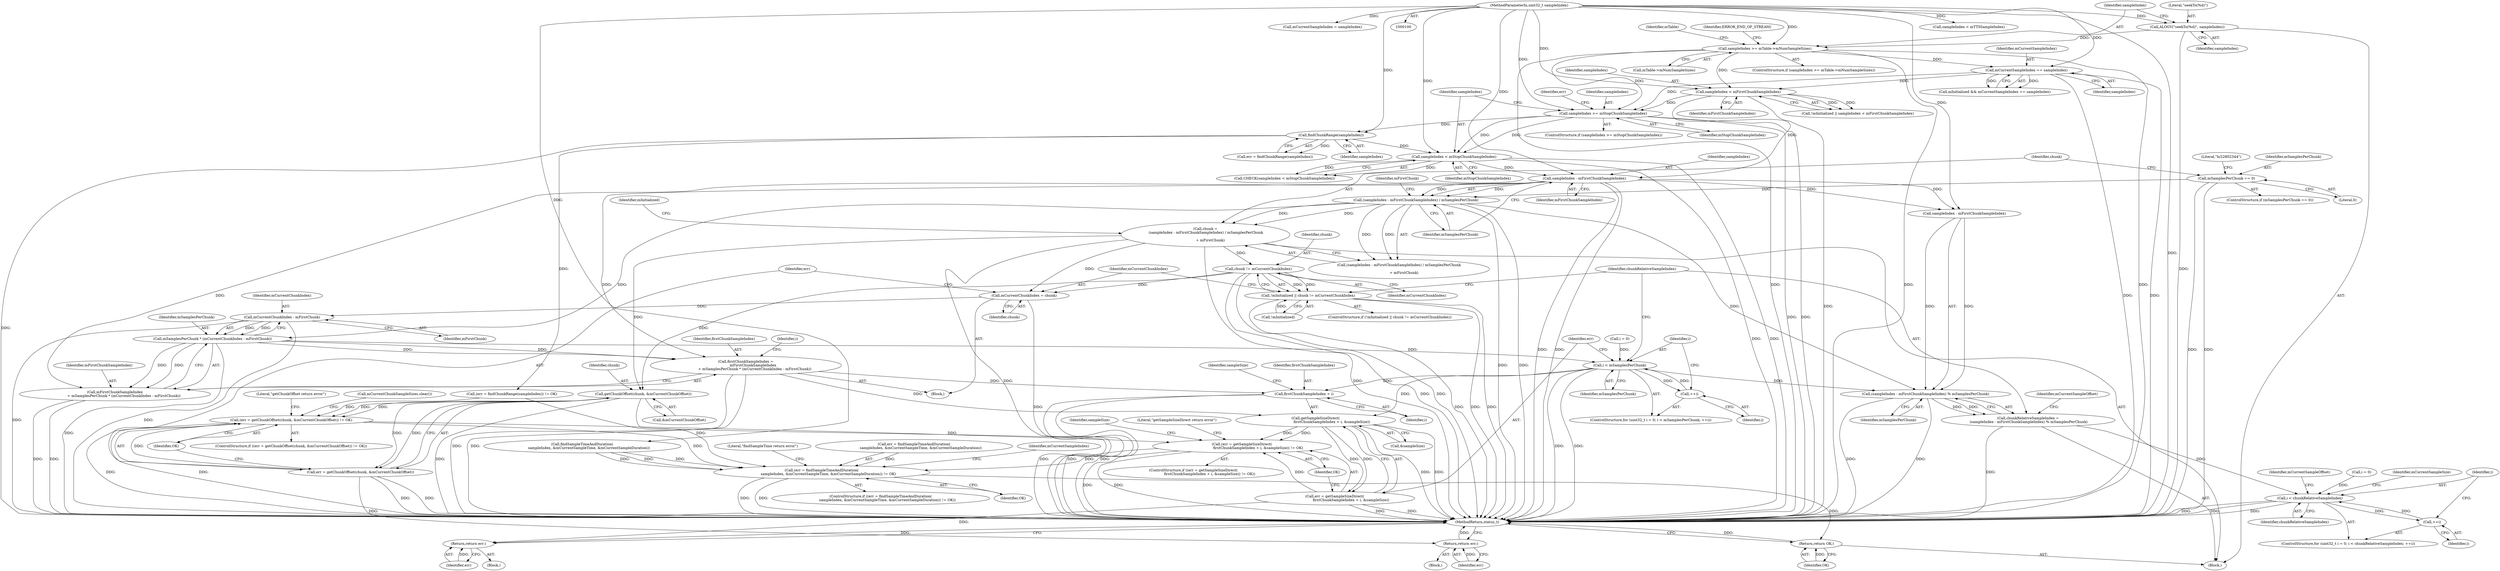 digraph "1_Android_89c03b3b9ff74a507a8b8334c50b08b334483556@integer" {
"1000192" [label="(Call,chunk =\n (sampleIndex - mFirstChunkSampleIndex) / mSamplesPerChunk\n\n         + mFirstChunk)"];
"1000195" [label="(Call,(sampleIndex - mFirstChunkSampleIndex) / mSamplesPerChunk)"];
"1000196" [label="(Call,sampleIndex - mFirstChunkSampleIndex)"];
"1000179" [label="(Call,sampleIndex < mStopChunkSampleIndex)"];
"1000170" [label="(Call,findChunkRange(sampleIndex))"];
"1000161" [label="(Call,sampleIndex >= mStopChunkSampleIndex)"];
"1000107" [label="(Call,sampleIndex >= mTable->mNumSampleSizes)"];
"1000103" [label="(Call,ALOGV(\"seekTo(%d)\", sampleIndex))"];
"1000101" [label="(MethodParameterIn,uint32_t sampleIndex)"];
"1000155" [label="(Call,sampleIndex < mFirstChunkSampleIndex)"];
"1000145" [label="(Call,mCurrentSampleIndex == sampleIndex)"];
"1000183" [label="(Call,mSamplesPerChunk == 0)"];
"1000205" [label="(Call,chunk != mCurrentChunkIndex)"];
"1000202" [label="(Call,!mInitialized || chunk != mCurrentChunkIndex)"];
"1000209" [label="(Call,mCurrentChunkIndex = chunk)"];
"1000235" [label="(Call,mCurrentChunkIndex - mFirstChunk)"];
"1000233" [label="(Call,mSamplesPerChunk * (mCurrentChunkIndex - mFirstChunk))"];
"1000229" [label="(Call,firstChunkSampleIndex =\n             mFirstChunkSampleIndex\n                + mSamplesPerChunk * (mCurrentChunkIndex - mFirstChunk))"];
"1000254" [label="(Call,getSampleSizeDirect(\n                             firstChunkSampleIndex + i, &sampleSize))"];
"1000251" [label="(Call,(err = getSampleSizeDirect(\n                             firstChunkSampleIndex + i, &sampleSize)) != OK)"];
"1000322" [label="(Call,(err = findSampleTimeAndDuration(\n            sampleIndex, &mCurrentSampleTime, &mCurrentSampleDuration)) != OK)"];
"1000343" [label="(Return,return OK;)"];
"1000252" [label="(Call,err = getSampleSizeDirect(\n                             firstChunkSampleIndex + i, &sampleSize))"];
"1000264" [label="(Return,return err;)"];
"1000255" [label="(Call,firstChunkSampleIndex + i)"];
"1000231" [label="(Call,mFirstChunkSampleIndex\n                + mSamplesPerChunk * (mCurrentChunkIndex - mFirstChunk))"];
"1000243" [label="(Call,i < mSamplesPerChunk)"];
"1000246" [label="(Call,++i)"];
"1000271" [label="(Call,(sampleIndex - mFirstChunkSampleIndex) % mSamplesPerChunk)"];
"1000269" [label="(Call,chunkRelativeSampleIndex =\n (sampleIndex - mFirstChunkSampleIndex) % mSamplesPerChunk)"];
"1000284" [label="(Call,i < chunkRelativeSampleIndex)"];
"1000287" [label="(Call,++i)"];
"1000217" [label="(Call,getChunkOffset(chunk, &mCurrentChunkOffset))"];
"1000214" [label="(Call,(err = getChunkOffset(chunk, &mCurrentChunkOffset)) != OK)"];
"1000215" [label="(Call,err = getChunkOffset(chunk, &mCurrentChunkOffset))"];
"1000225" [label="(Return,return err;)"];
"1000188" [label="(Literal,\"b/22802344\")"];
"1000343" [label="(Return,return OK;)"];
"1000323" [label="(Call,err = findSampleTimeAndDuration(\n            sampleIndex, &mCurrentSampleTime, &mCurrentSampleDuration))"];
"1000194" [label="(Call,(sampleIndex - mFirstChunkSampleIndex) / mSamplesPerChunk\n\n         + mFirstChunk)"];
"1000145" [label="(Call,mCurrentSampleIndex == sampleIndex)"];
"1000338" [label="(Identifier,mCurrentSampleIndex)"];
"1000206" [label="(Identifier,chunk)"];
"1000264" [label="(Return,return err;)"];
"1000183" [label="(Call,mSamplesPerChunk == 0)"];
"1000198" [label="(Identifier,mFirstChunkSampleIndex)"];
"1000102" [label="(Block,)"];
"1000155" [label="(Call,sampleIndex < mFirstChunkSampleIndex)"];
"1000240" [label="(Call,i = 0)"];
"1000247" [label="(Identifier,i)"];
"1000215" [label="(Call,err = getChunkOffset(chunk, &mCurrentChunkOffset))"];
"1000250" [label="(ControlStructure,if ((err = getSampleSizeDirect(\n                             firstChunkSampleIndex + i, &sampleSize)) != OK))"];
"1000271" [label="(Call,(sampleIndex - mFirstChunkSampleIndex) % mSamplesPerChunk)"];
"1000169" [label="(Identifier,err)"];
"1000208" [label="(Block,)"];
"1000253" [label="(Identifier,err)"];
"1000105" [label="(Identifier,sampleIndex)"];
"1000286" [label="(Identifier,chunkRelativeSampleIndex)"];
"1000167" [label="(Call,(err = findChunkRange(sampleIndex)) != OK)"];
"1000221" [label="(Identifier,OK)"];
"1000296" [label="(Identifier,mCurrentSampleSize)"];
"1000222" [label="(Block,)"];
"1000345" [label="(MethodReturn,status_t)"];
"1000231" [label="(Call,mFirstChunkSampleIndex\n                + mSamplesPerChunk * (mCurrentChunkIndex - mFirstChunk))"];
"1000146" [label="(Identifier,mCurrentSampleIndex)"];
"1000291" [label="(Identifier,mCurrentSampleOffset)"];
"1000182" [label="(ControlStructure,if (mSamplesPerChunk == 0))"];
"1000204" [label="(Identifier,mInitialized)"];
"1000109" [label="(Call,mTable->mNumSampleSizes)"];
"1000217" [label="(Call,getChunkOffset(chunk, &mCurrentChunkOffset))"];
"1000184" [label="(Identifier,mSamplesPerChunk)"];
"1000233" [label="(Call,mSamplesPerChunk * (mCurrentChunkIndex - mFirstChunk))"];
"1000205" [label="(Call,chunk != mCurrentChunkIndex)"];
"1000211" [label="(Identifier,chunk)"];
"1000143" [label="(Call,mInitialized && mCurrentSampleIndex == sampleIndex)"];
"1000213" [label="(ControlStructure,if ((err = getChunkOffset(chunk, &mCurrentChunkOffset)) != OK))"];
"1000192" [label="(Call,chunk =\n (sampleIndex - mFirstChunkSampleIndex) / mSamplesPerChunk\n\n         + mFirstChunk)"];
"1000214" [label="(Call,(err = getChunkOffset(chunk, &mCurrentChunkOffset)) != OK)"];
"1000251" [label="(Call,(err = getSampleSizeDirect(\n                             firstChunkSampleIndex + i, &sampleSize)) != OK)"];
"1000232" [label="(Identifier,mFirstChunkSampleIndex)"];
"1000119" [label="(Identifier,mTable)"];
"1000243" [label="(Call,i < mSamplesPerChunk)"];
"1000254" [label="(Call,getSampleSizeDirect(\n                             firstChunkSampleIndex + i, &sampleSize))"];
"1000103" [label="(Call,ALOGV(\"seekTo(%d)\", sampleIndex))"];
"1000178" [label="(Call,CHECK(sampleIndex < mStopChunkSampleIndex))"];
"1000255" [label="(Call,firstChunkSampleIndex + i)"];
"1000230" [label="(Identifier,firstChunkSampleIndex)"];
"1000334" [label="(Literal,\"findSampleTime return error\")"];
"1000195" [label="(Call,(sampleIndex - mFirstChunkSampleIndex) / mSamplesPerChunk)"];
"1000229" [label="(Call,firstChunkSampleIndex =\n             mFirstChunkSampleIndex\n                + mSamplesPerChunk * (mCurrentChunkIndex - mFirstChunk))"];
"1000207" [label="(Identifier,mCurrentChunkIndex)"];
"1000301" [label="(Call,sampleIndex < mTTSSampleIndex)"];
"1000267" [label="(Identifier,sampleSize)"];
"1000252" [label="(Call,err = getSampleSizeDirect(\n                             firstChunkSampleIndex + i, &sampleSize))"];
"1000236" [label="(Identifier,mCurrentChunkIndex)"];
"1000270" [label="(Identifier,chunkRelativeSampleIndex)"];
"1000160" [label="(ControlStructure,if (sampleIndex >= mStopChunkSampleIndex))"];
"1000272" [label="(Call,sampleIndex - mFirstChunkSampleIndex)"];
"1000235" [label="(Call,mCurrentChunkIndex - mFirstChunk)"];
"1000244" [label="(Identifier,i)"];
"1000238" [label="(ControlStructure,for (uint32_t i = 0; i < mSamplesPerChunk; ++i))"];
"1000209" [label="(Call,mCurrentChunkIndex = chunk)"];
"1000171" [label="(Identifier,sampleIndex)"];
"1000237" [label="(Identifier,mFirstChunk)"];
"1000163" [label="(Identifier,mStopChunkSampleIndex)"];
"1000261" [label="(Block,)"];
"1000219" [label="(Call,&mCurrentChunkOffset)"];
"1000162" [label="(Identifier,sampleIndex)"];
"1000260" [label="(Identifier,OK)"];
"1000114" [label="(Identifier,ERROR_END_OF_STREAM)"];
"1000152" [label="(Call,!mInitialized || sampleIndex < mFirstChunkSampleIndex)"];
"1000201" [label="(ControlStructure,if (!mInitialized || chunk != mCurrentChunkIndex))"];
"1000256" [label="(Identifier,firstChunkSampleIndex)"];
"1000259" [label="(Identifier,sampleSize)"];
"1000200" [label="(Identifier,mFirstChunk)"];
"1000337" [label="(Call,mCurrentSampleIndex = sampleIndex)"];
"1000203" [label="(Call,!mInitialized)"];
"1000241" [label="(Identifier,i)"];
"1000279" [label="(ControlStructure,for (uint32_t i = 0; i < chunkRelativeSampleIndex; ++i))"];
"1000218" [label="(Identifier,chunk)"];
"1000321" [label="(ControlStructure,if ((err = findSampleTimeAndDuration(\n            sampleIndex, &mCurrentSampleTime, &mCurrentSampleDuration)) != OK))"];
"1000104" [label="(Literal,\"seekTo(%d)\")"];
"1000322" [label="(Call,(err = findSampleTimeAndDuration(\n            sampleIndex, &mCurrentSampleTime, &mCurrentSampleDuration)) != OK)"];
"1000234" [label="(Identifier,mSamplesPerChunk)"];
"1000284" [label="(Call,i < chunkRelativeSampleIndex)"];
"1000325" [label="(Call,findSampleTimeAndDuration(\n            sampleIndex, &mCurrentSampleTime, &mCurrentSampleDuration))"];
"1000224" [label="(Literal,\"getChunkOffset return error\")"];
"1000168" [label="(Call,err = findChunkRange(sampleIndex))"];
"1000193" [label="(Identifier,chunk)"];
"1000287" [label="(Call,++i)"];
"1000185" [label="(Literal,0)"];
"1000216" [label="(Identifier,err)"];
"1000179" [label="(Call,sampleIndex < mStopChunkSampleIndex)"];
"1000263" [label="(Literal,\"getSampleSizeDirect return error\")"];
"1000269" [label="(Call,chunkRelativeSampleIndex =\n (sampleIndex - mFirstChunkSampleIndex) % mSamplesPerChunk)"];
"1000245" [label="(Identifier,mSamplesPerChunk)"];
"1000197" [label="(Identifier,sampleIndex)"];
"1000107" [label="(Call,sampleIndex >= mTable->mNumSampleSizes)"];
"1000226" [label="(Identifier,err)"];
"1000161" [label="(Call,sampleIndex >= mStopChunkSampleIndex)"];
"1000180" [label="(Identifier,sampleIndex)"];
"1000101" [label="(MethodParameterIn,uint32_t sampleIndex)"];
"1000281" [label="(Call,i = 0)"];
"1000170" [label="(Call,findChunkRange(sampleIndex))"];
"1000277" [label="(Identifier,mCurrentSampleOffset)"];
"1000210" [label="(Identifier,mCurrentChunkIndex)"];
"1000331" [label="(Identifier,OK)"];
"1000181" [label="(Identifier,mStopChunkSampleIndex)"];
"1000258" [label="(Call,&sampleSize)"];
"1000147" [label="(Identifier,sampleIndex)"];
"1000202" [label="(Call,!mInitialized || chunk != mCurrentChunkIndex)"];
"1000106" [label="(ControlStructure,if (sampleIndex >= mTable->mNumSampleSizes))"];
"1000199" [label="(Identifier,mSamplesPerChunk)"];
"1000108" [label="(Identifier,sampleIndex)"];
"1000257" [label="(Identifier,i)"];
"1000227" [label="(Call,mCurrentChunkSampleSizes.clear())"];
"1000275" [label="(Identifier,mSamplesPerChunk)"];
"1000157" [label="(Identifier,mFirstChunkSampleIndex)"];
"1000285" [label="(Identifier,i)"];
"1000344" [label="(Identifier,OK)"];
"1000265" [label="(Identifier,err)"];
"1000225" [label="(Return,return err;)"];
"1000156" [label="(Identifier,sampleIndex)"];
"1000246" [label="(Call,++i)"];
"1000196" [label="(Call,sampleIndex - mFirstChunkSampleIndex)"];
"1000288" [label="(Identifier,i)"];
"1000192" -> "1000102"  [label="AST: "];
"1000192" -> "1000194"  [label="CFG: "];
"1000193" -> "1000192"  [label="AST: "];
"1000194" -> "1000192"  [label="AST: "];
"1000204" -> "1000192"  [label="CFG: "];
"1000192" -> "1000345"  [label="DDG: "];
"1000192" -> "1000345"  [label="DDG: "];
"1000195" -> "1000192"  [label="DDG: "];
"1000195" -> "1000192"  [label="DDG: "];
"1000192" -> "1000205"  [label="DDG: "];
"1000192" -> "1000209"  [label="DDG: "];
"1000192" -> "1000217"  [label="DDG: "];
"1000195" -> "1000194"  [label="AST: "];
"1000195" -> "1000199"  [label="CFG: "];
"1000196" -> "1000195"  [label="AST: "];
"1000199" -> "1000195"  [label="AST: "];
"1000200" -> "1000195"  [label="CFG: "];
"1000195" -> "1000345"  [label="DDG: "];
"1000195" -> "1000345"  [label="DDG: "];
"1000195" -> "1000194"  [label="DDG: "];
"1000195" -> "1000194"  [label="DDG: "];
"1000196" -> "1000195"  [label="DDG: "];
"1000196" -> "1000195"  [label="DDG: "];
"1000183" -> "1000195"  [label="DDG: "];
"1000195" -> "1000233"  [label="DDG: "];
"1000195" -> "1000271"  [label="DDG: "];
"1000196" -> "1000198"  [label="CFG: "];
"1000197" -> "1000196"  [label="AST: "];
"1000198" -> "1000196"  [label="AST: "];
"1000199" -> "1000196"  [label="CFG: "];
"1000196" -> "1000345"  [label="DDG: "];
"1000196" -> "1000345"  [label="DDG: "];
"1000179" -> "1000196"  [label="DDG: "];
"1000101" -> "1000196"  [label="DDG: "];
"1000155" -> "1000196"  [label="DDG: "];
"1000196" -> "1000229"  [label="DDG: "];
"1000196" -> "1000231"  [label="DDG: "];
"1000196" -> "1000272"  [label="DDG: "];
"1000196" -> "1000272"  [label="DDG: "];
"1000179" -> "1000178"  [label="AST: "];
"1000179" -> "1000181"  [label="CFG: "];
"1000180" -> "1000179"  [label="AST: "];
"1000181" -> "1000179"  [label="AST: "];
"1000178" -> "1000179"  [label="CFG: "];
"1000179" -> "1000345"  [label="DDG: "];
"1000179" -> "1000345"  [label="DDG: "];
"1000179" -> "1000178"  [label="DDG: "];
"1000179" -> "1000178"  [label="DDG: "];
"1000170" -> "1000179"  [label="DDG: "];
"1000161" -> "1000179"  [label="DDG: "];
"1000161" -> "1000179"  [label="DDG: "];
"1000101" -> "1000179"  [label="DDG: "];
"1000170" -> "1000168"  [label="AST: "];
"1000170" -> "1000171"  [label="CFG: "];
"1000171" -> "1000170"  [label="AST: "];
"1000168" -> "1000170"  [label="CFG: "];
"1000170" -> "1000345"  [label="DDG: "];
"1000170" -> "1000167"  [label="DDG: "];
"1000170" -> "1000168"  [label="DDG: "];
"1000161" -> "1000170"  [label="DDG: "];
"1000101" -> "1000170"  [label="DDG: "];
"1000161" -> "1000160"  [label="AST: "];
"1000161" -> "1000163"  [label="CFG: "];
"1000162" -> "1000161"  [label="AST: "];
"1000163" -> "1000161"  [label="AST: "];
"1000169" -> "1000161"  [label="CFG: "];
"1000180" -> "1000161"  [label="CFG: "];
"1000161" -> "1000345"  [label="DDG: "];
"1000161" -> "1000345"  [label="DDG: "];
"1000107" -> "1000161"  [label="DDG: "];
"1000155" -> "1000161"  [label="DDG: "];
"1000145" -> "1000161"  [label="DDG: "];
"1000101" -> "1000161"  [label="DDG: "];
"1000107" -> "1000106"  [label="AST: "];
"1000107" -> "1000109"  [label="CFG: "];
"1000108" -> "1000107"  [label="AST: "];
"1000109" -> "1000107"  [label="AST: "];
"1000114" -> "1000107"  [label="CFG: "];
"1000119" -> "1000107"  [label="CFG: "];
"1000107" -> "1000345"  [label="DDG: "];
"1000107" -> "1000345"  [label="DDG: "];
"1000107" -> "1000345"  [label="DDG: "];
"1000103" -> "1000107"  [label="DDG: "];
"1000101" -> "1000107"  [label="DDG: "];
"1000107" -> "1000145"  [label="DDG: "];
"1000107" -> "1000155"  [label="DDG: "];
"1000103" -> "1000102"  [label="AST: "];
"1000103" -> "1000105"  [label="CFG: "];
"1000104" -> "1000103"  [label="AST: "];
"1000105" -> "1000103"  [label="AST: "];
"1000108" -> "1000103"  [label="CFG: "];
"1000103" -> "1000345"  [label="DDG: "];
"1000101" -> "1000103"  [label="DDG: "];
"1000101" -> "1000100"  [label="AST: "];
"1000101" -> "1000345"  [label="DDG: "];
"1000101" -> "1000145"  [label="DDG: "];
"1000101" -> "1000155"  [label="DDG: "];
"1000101" -> "1000272"  [label="DDG: "];
"1000101" -> "1000301"  [label="DDG: "];
"1000101" -> "1000325"  [label="DDG: "];
"1000101" -> "1000337"  [label="DDG: "];
"1000155" -> "1000152"  [label="AST: "];
"1000155" -> "1000157"  [label="CFG: "];
"1000156" -> "1000155"  [label="AST: "];
"1000157" -> "1000155"  [label="AST: "];
"1000152" -> "1000155"  [label="CFG: "];
"1000155" -> "1000345"  [label="DDG: "];
"1000155" -> "1000152"  [label="DDG: "];
"1000155" -> "1000152"  [label="DDG: "];
"1000145" -> "1000155"  [label="DDG: "];
"1000145" -> "1000143"  [label="AST: "];
"1000145" -> "1000147"  [label="CFG: "];
"1000146" -> "1000145"  [label="AST: "];
"1000147" -> "1000145"  [label="AST: "];
"1000143" -> "1000145"  [label="CFG: "];
"1000145" -> "1000345"  [label="DDG: "];
"1000145" -> "1000345"  [label="DDG: "];
"1000145" -> "1000143"  [label="DDG: "];
"1000145" -> "1000143"  [label="DDG: "];
"1000183" -> "1000182"  [label="AST: "];
"1000183" -> "1000185"  [label="CFG: "];
"1000184" -> "1000183"  [label="AST: "];
"1000185" -> "1000183"  [label="AST: "];
"1000188" -> "1000183"  [label="CFG: "];
"1000193" -> "1000183"  [label="CFG: "];
"1000183" -> "1000345"  [label="DDG: "];
"1000183" -> "1000345"  [label="DDG: "];
"1000205" -> "1000202"  [label="AST: "];
"1000205" -> "1000207"  [label="CFG: "];
"1000206" -> "1000205"  [label="AST: "];
"1000207" -> "1000205"  [label="AST: "];
"1000202" -> "1000205"  [label="CFG: "];
"1000205" -> "1000345"  [label="DDG: "];
"1000205" -> "1000345"  [label="DDG: "];
"1000205" -> "1000202"  [label="DDG: "];
"1000205" -> "1000202"  [label="DDG: "];
"1000205" -> "1000209"  [label="DDG: "];
"1000205" -> "1000217"  [label="DDG: "];
"1000202" -> "1000201"  [label="AST: "];
"1000202" -> "1000203"  [label="CFG: "];
"1000203" -> "1000202"  [label="AST: "];
"1000210" -> "1000202"  [label="CFG: "];
"1000270" -> "1000202"  [label="CFG: "];
"1000202" -> "1000345"  [label="DDG: "];
"1000202" -> "1000345"  [label="DDG: "];
"1000202" -> "1000345"  [label="DDG: "];
"1000203" -> "1000202"  [label="DDG: "];
"1000209" -> "1000208"  [label="AST: "];
"1000209" -> "1000211"  [label="CFG: "];
"1000210" -> "1000209"  [label="AST: "];
"1000211" -> "1000209"  [label="AST: "];
"1000216" -> "1000209"  [label="CFG: "];
"1000209" -> "1000345"  [label="DDG: "];
"1000209" -> "1000235"  [label="DDG: "];
"1000235" -> "1000233"  [label="AST: "];
"1000235" -> "1000237"  [label="CFG: "];
"1000236" -> "1000235"  [label="AST: "];
"1000237" -> "1000235"  [label="AST: "];
"1000233" -> "1000235"  [label="CFG: "];
"1000235" -> "1000345"  [label="DDG: "];
"1000235" -> "1000345"  [label="DDG: "];
"1000235" -> "1000233"  [label="DDG: "];
"1000235" -> "1000233"  [label="DDG: "];
"1000233" -> "1000231"  [label="AST: "];
"1000234" -> "1000233"  [label="AST: "];
"1000231" -> "1000233"  [label="CFG: "];
"1000233" -> "1000345"  [label="DDG: "];
"1000233" -> "1000229"  [label="DDG: "];
"1000233" -> "1000229"  [label="DDG: "];
"1000233" -> "1000231"  [label="DDG: "];
"1000233" -> "1000231"  [label="DDG: "];
"1000233" -> "1000243"  [label="DDG: "];
"1000229" -> "1000208"  [label="AST: "];
"1000229" -> "1000231"  [label="CFG: "];
"1000230" -> "1000229"  [label="AST: "];
"1000231" -> "1000229"  [label="AST: "];
"1000241" -> "1000229"  [label="CFG: "];
"1000229" -> "1000345"  [label="DDG: "];
"1000229" -> "1000345"  [label="DDG: "];
"1000229" -> "1000254"  [label="DDG: "];
"1000229" -> "1000255"  [label="DDG: "];
"1000254" -> "1000252"  [label="AST: "];
"1000254" -> "1000258"  [label="CFG: "];
"1000255" -> "1000254"  [label="AST: "];
"1000258" -> "1000254"  [label="AST: "];
"1000252" -> "1000254"  [label="CFG: "];
"1000254" -> "1000345"  [label="DDG: "];
"1000254" -> "1000345"  [label="DDG: "];
"1000254" -> "1000251"  [label="DDG: "];
"1000254" -> "1000251"  [label="DDG: "];
"1000254" -> "1000252"  [label="DDG: "];
"1000254" -> "1000252"  [label="DDG: "];
"1000243" -> "1000254"  [label="DDG: "];
"1000251" -> "1000250"  [label="AST: "];
"1000251" -> "1000260"  [label="CFG: "];
"1000252" -> "1000251"  [label="AST: "];
"1000260" -> "1000251"  [label="AST: "];
"1000263" -> "1000251"  [label="CFG: "];
"1000267" -> "1000251"  [label="CFG: "];
"1000251" -> "1000345"  [label="DDG: "];
"1000251" -> "1000345"  [label="DDG: "];
"1000252" -> "1000251"  [label="DDG: "];
"1000214" -> "1000251"  [label="DDG: "];
"1000251" -> "1000322"  [label="DDG: "];
"1000322" -> "1000321"  [label="AST: "];
"1000322" -> "1000331"  [label="CFG: "];
"1000323" -> "1000322"  [label="AST: "];
"1000331" -> "1000322"  [label="AST: "];
"1000334" -> "1000322"  [label="CFG: "];
"1000338" -> "1000322"  [label="CFG: "];
"1000322" -> "1000345"  [label="DDG: "];
"1000322" -> "1000345"  [label="DDG: "];
"1000323" -> "1000322"  [label="DDG: "];
"1000325" -> "1000322"  [label="DDG: "];
"1000325" -> "1000322"  [label="DDG: "];
"1000325" -> "1000322"  [label="DDG: "];
"1000167" -> "1000322"  [label="DDG: "];
"1000214" -> "1000322"  [label="DDG: "];
"1000322" -> "1000343"  [label="DDG: "];
"1000343" -> "1000102"  [label="AST: "];
"1000343" -> "1000344"  [label="CFG: "];
"1000344" -> "1000343"  [label="AST: "];
"1000345" -> "1000343"  [label="CFG: "];
"1000343" -> "1000345"  [label="DDG: "];
"1000344" -> "1000343"  [label="DDG: "];
"1000253" -> "1000252"  [label="AST: "];
"1000260" -> "1000252"  [label="CFG: "];
"1000252" -> "1000345"  [label="DDG: "];
"1000252" -> "1000345"  [label="DDG: "];
"1000252" -> "1000264"  [label="DDG: "];
"1000264" -> "1000261"  [label="AST: "];
"1000264" -> "1000265"  [label="CFG: "];
"1000265" -> "1000264"  [label="AST: "];
"1000345" -> "1000264"  [label="CFG: "];
"1000264" -> "1000345"  [label="DDG: "];
"1000265" -> "1000264"  [label="DDG: "];
"1000255" -> "1000257"  [label="CFG: "];
"1000256" -> "1000255"  [label="AST: "];
"1000257" -> "1000255"  [label="AST: "];
"1000259" -> "1000255"  [label="CFG: "];
"1000255" -> "1000345"  [label="DDG: "];
"1000255" -> "1000345"  [label="DDG: "];
"1000243" -> "1000255"  [label="DDG: "];
"1000232" -> "1000231"  [label="AST: "];
"1000231" -> "1000345"  [label="DDG: "];
"1000231" -> "1000345"  [label="DDG: "];
"1000243" -> "1000238"  [label="AST: "];
"1000243" -> "1000245"  [label="CFG: "];
"1000244" -> "1000243"  [label="AST: "];
"1000245" -> "1000243"  [label="AST: "];
"1000253" -> "1000243"  [label="CFG: "];
"1000270" -> "1000243"  [label="CFG: "];
"1000243" -> "1000345"  [label="DDG: "];
"1000243" -> "1000345"  [label="DDG: "];
"1000240" -> "1000243"  [label="DDG: "];
"1000246" -> "1000243"  [label="DDG: "];
"1000243" -> "1000246"  [label="DDG: "];
"1000243" -> "1000271"  [label="DDG: "];
"1000246" -> "1000238"  [label="AST: "];
"1000246" -> "1000247"  [label="CFG: "];
"1000247" -> "1000246"  [label="AST: "];
"1000244" -> "1000246"  [label="CFG: "];
"1000271" -> "1000269"  [label="AST: "];
"1000271" -> "1000275"  [label="CFG: "];
"1000272" -> "1000271"  [label="AST: "];
"1000275" -> "1000271"  [label="AST: "];
"1000269" -> "1000271"  [label="CFG: "];
"1000271" -> "1000345"  [label="DDG: "];
"1000271" -> "1000345"  [label="DDG: "];
"1000271" -> "1000269"  [label="DDG: "];
"1000271" -> "1000269"  [label="DDG: "];
"1000272" -> "1000271"  [label="DDG: "];
"1000272" -> "1000271"  [label="DDG: "];
"1000269" -> "1000102"  [label="AST: "];
"1000270" -> "1000269"  [label="AST: "];
"1000277" -> "1000269"  [label="CFG: "];
"1000269" -> "1000345"  [label="DDG: "];
"1000269" -> "1000284"  [label="DDG: "];
"1000284" -> "1000279"  [label="AST: "];
"1000284" -> "1000286"  [label="CFG: "];
"1000285" -> "1000284"  [label="AST: "];
"1000286" -> "1000284"  [label="AST: "];
"1000291" -> "1000284"  [label="CFG: "];
"1000296" -> "1000284"  [label="CFG: "];
"1000284" -> "1000345"  [label="DDG: "];
"1000284" -> "1000345"  [label="DDG: "];
"1000284" -> "1000345"  [label="DDG: "];
"1000281" -> "1000284"  [label="DDG: "];
"1000287" -> "1000284"  [label="DDG: "];
"1000284" -> "1000287"  [label="DDG: "];
"1000287" -> "1000279"  [label="AST: "];
"1000287" -> "1000288"  [label="CFG: "];
"1000288" -> "1000287"  [label="AST: "];
"1000285" -> "1000287"  [label="CFG: "];
"1000217" -> "1000215"  [label="AST: "];
"1000217" -> "1000219"  [label="CFG: "];
"1000218" -> "1000217"  [label="AST: "];
"1000219" -> "1000217"  [label="AST: "];
"1000215" -> "1000217"  [label="CFG: "];
"1000217" -> "1000345"  [label="DDG: "];
"1000217" -> "1000345"  [label="DDG: "];
"1000217" -> "1000214"  [label="DDG: "];
"1000217" -> "1000214"  [label="DDG: "];
"1000217" -> "1000215"  [label="DDG: "];
"1000217" -> "1000215"  [label="DDG: "];
"1000214" -> "1000213"  [label="AST: "];
"1000214" -> "1000221"  [label="CFG: "];
"1000215" -> "1000214"  [label="AST: "];
"1000221" -> "1000214"  [label="AST: "];
"1000224" -> "1000214"  [label="CFG: "];
"1000227" -> "1000214"  [label="CFG: "];
"1000214" -> "1000345"  [label="DDG: "];
"1000214" -> "1000345"  [label="DDG: "];
"1000215" -> "1000214"  [label="DDG: "];
"1000167" -> "1000214"  [label="DDG: "];
"1000216" -> "1000215"  [label="AST: "];
"1000221" -> "1000215"  [label="CFG: "];
"1000215" -> "1000345"  [label="DDG: "];
"1000215" -> "1000345"  [label="DDG: "];
"1000215" -> "1000225"  [label="DDG: "];
"1000225" -> "1000222"  [label="AST: "];
"1000225" -> "1000226"  [label="CFG: "];
"1000226" -> "1000225"  [label="AST: "];
"1000345" -> "1000225"  [label="CFG: "];
"1000225" -> "1000345"  [label="DDG: "];
"1000226" -> "1000225"  [label="DDG: "];
}

